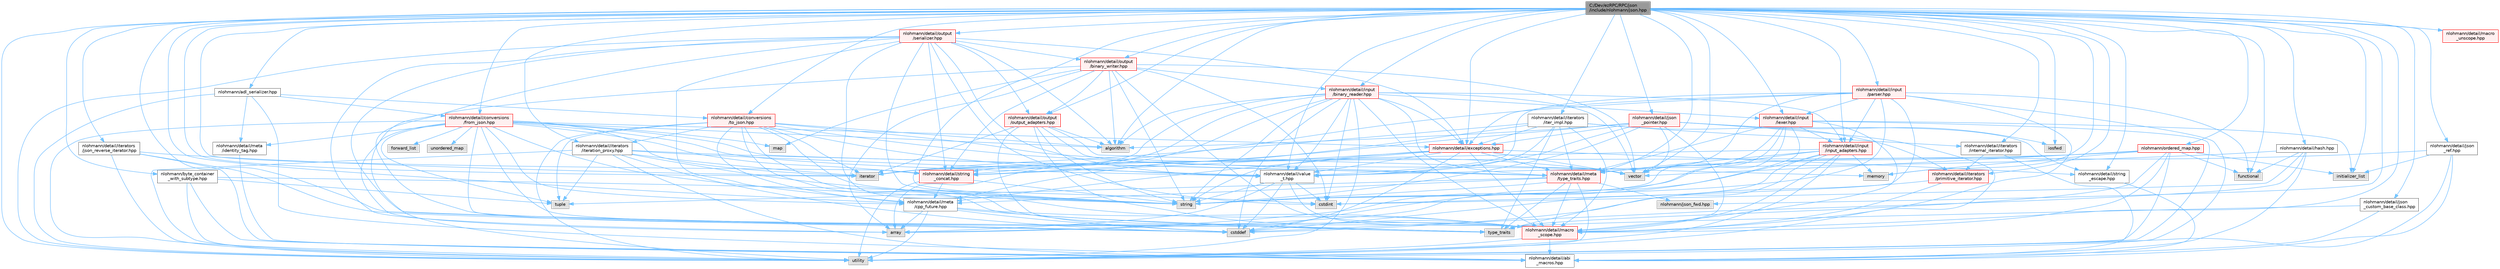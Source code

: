 digraph "C:/Dev/ezRPC/RPC/json/include/nlohmann/json.hpp"
{
 // LATEX_PDF_SIZE
  bgcolor="transparent";
  edge [fontname=Helvetica,fontsize=10,labelfontname=Helvetica,labelfontsize=10];
  node [fontname=Helvetica,fontsize=10,shape=box,height=0.2,width=0.4];
  Node1 [id="Node000001",label="C:/Dev/ezRPC/RPC/json\l/include/nlohmann/json.hpp",height=0.2,width=0.4,color="gray40", fillcolor="grey60", style="filled", fontcolor="black",tooltip=" "];
  Node1 -> Node2 [id="edge1_Node000001_Node000002",color="steelblue1",style="solid",tooltip=" "];
  Node2 [id="Node000002",label="algorithm",height=0.2,width=0.4,color="grey60", fillcolor="#E0E0E0", style="filled",tooltip=" "];
  Node1 -> Node3 [id="edge2_Node000001_Node000003",color="steelblue1",style="solid",tooltip=" "];
  Node3 [id="Node000003",label="cstddef",height=0.2,width=0.4,color="grey60", fillcolor="#E0E0E0", style="filled",tooltip=" "];
  Node1 -> Node4 [id="edge3_Node000001_Node000004",color="steelblue1",style="solid",tooltip=" "];
  Node4 [id="Node000004",label="functional",height=0.2,width=0.4,color="grey60", fillcolor="#E0E0E0", style="filled",tooltip=" "];
  Node1 -> Node5 [id="edge4_Node000001_Node000005",color="steelblue1",style="solid",tooltip=" "];
  Node5 [id="Node000005",label="initializer_list",height=0.2,width=0.4,color="grey60", fillcolor="#E0E0E0", style="filled",tooltip=" "];
  Node1 -> Node6 [id="edge5_Node000001_Node000006",color="steelblue1",style="solid",tooltip=" "];
  Node6 [id="Node000006",label="iosfwd",height=0.2,width=0.4,color="grey60", fillcolor="#E0E0E0", style="filled",tooltip=" "];
  Node1 -> Node7 [id="edge6_Node000001_Node000007",color="steelblue1",style="solid",tooltip=" "];
  Node7 [id="Node000007",label="iterator",height=0.2,width=0.4,color="grey60", fillcolor="#E0E0E0", style="filled",tooltip=" "];
  Node1 -> Node8 [id="edge7_Node000001_Node000008",color="steelblue1",style="solid",tooltip=" "];
  Node8 [id="Node000008",label="memory",height=0.2,width=0.4,color="grey60", fillcolor="#E0E0E0", style="filled",tooltip=" "];
  Node1 -> Node9 [id="edge8_Node000001_Node000009",color="steelblue1",style="solid",tooltip=" "];
  Node9 [id="Node000009",label="string",height=0.2,width=0.4,color="grey60", fillcolor="#E0E0E0", style="filled",tooltip=" "];
  Node1 -> Node10 [id="edge9_Node000001_Node000010",color="steelblue1",style="solid",tooltip=" "];
  Node10 [id="Node000010",label="utility",height=0.2,width=0.4,color="grey60", fillcolor="#E0E0E0", style="filled",tooltip=" "];
  Node1 -> Node11 [id="edge10_Node000001_Node000011",color="steelblue1",style="solid",tooltip=" "];
  Node11 [id="Node000011",label="vector",height=0.2,width=0.4,color="grey60", fillcolor="#E0E0E0", style="filled",tooltip=" "];
  Node1 -> Node12 [id="edge11_Node000001_Node000012",color="steelblue1",style="solid",tooltip=" "];
  Node12 [id="Node000012",label="nlohmann/adl_serializer.hpp",height=0.2,width=0.4,color="grey40", fillcolor="white", style="filled",URL="$adl__serializer_8hpp.html",tooltip=" "];
  Node12 -> Node10 [id="edge12_Node000012_Node000010",color="steelblue1",style="solid",tooltip=" "];
  Node12 -> Node13 [id="edge13_Node000012_Node000013",color="steelblue1",style="solid",tooltip=" "];
  Node13 [id="Node000013",label="nlohmann/detail/abi\l_macros.hpp",height=0.2,width=0.4,color="grey40", fillcolor="white", style="filled",URL="$abi__macros_8hpp.html",tooltip=" "];
  Node12 -> Node14 [id="edge14_Node000012_Node000014",color="steelblue1",style="solid",tooltip=" "];
  Node14 [id="Node000014",label="nlohmann/detail/conversions\l/from_json.hpp",height=0.2,width=0.4,color="red", fillcolor="#FFF0F0", style="filled",URL="$from__json_8hpp.html",tooltip=" "];
  Node14 -> Node2 [id="edge15_Node000014_Node000002",color="steelblue1",style="solid",tooltip=" "];
  Node14 -> Node15 [id="edge16_Node000014_Node000015",color="steelblue1",style="solid",tooltip=" "];
  Node15 [id="Node000015",label="array",height=0.2,width=0.4,color="grey60", fillcolor="#E0E0E0", style="filled",tooltip=" "];
  Node14 -> Node16 [id="edge17_Node000014_Node000016",color="steelblue1",style="solid",tooltip=" "];
  Node16 [id="Node000016",label="forward_list",height=0.2,width=0.4,color="grey60", fillcolor="#E0E0E0", style="filled",tooltip=" "];
  Node14 -> Node7 [id="edge18_Node000014_Node000007",color="steelblue1",style="solid",tooltip=" "];
  Node14 -> Node17 [id="edge19_Node000014_Node000017",color="steelblue1",style="solid",tooltip=" "];
  Node17 [id="Node000017",label="map",height=0.2,width=0.4,color="grey60", fillcolor="#E0E0E0", style="filled",tooltip=" "];
  Node14 -> Node9 [id="edge20_Node000014_Node000009",color="steelblue1",style="solid",tooltip=" "];
  Node14 -> Node18 [id="edge21_Node000014_Node000018",color="steelblue1",style="solid",tooltip=" "];
  Node18 [id="Node000018",label="tuple",height=0.2,width=0.4,color="grey60", fillcolor="#E0E0E0", style="filled",tooltip=" "];
  Node14 -> Node19 [id="edge22_Node000014_Node000019",color="steelblue1",style="solid",tooltip=" "];
  Node19 [id="Node000019",label="type_traits",height=0.2,width=0.4,color="grey60", fillcolor="#E0E0E0", style="filled",tooltip=" "];
  Node14 -> Node20 [id="edge23_Node000014_Node000020",color="steelblue1",style="solid",tooltip=" "];
  Node20 [id="Node000020",label="unordered_map",height=0.2,width=0.4,color="grey60", fillcolor="#E0E0E0", style="filled",tooltip=" "];
  Node14 -> Node10 [id="edge24_Node000014_Node000010",color="steelblue1",style="solid",tooltip=" "];
  Node14 -> Node22 [id="edge25_Node000014_Node000022",color="steelblue1",style="solid",tooltip=" "];
  Node22 [id="Node000022",label="nlohmann/detail/exceptions.hpp",height=0.2,width=0.4,color="red", fillcolor="#FFF0F0", style="filled",URL="$exceptions_8hpp.html",tooltip=" "];
  Node22 -> Node3 [id="edge26_Node000022_Node000003",color="steelblue1",style="solid",tooltip=" "];
  Node22 -> Node9 [id="edge27_Node000022_Node000009",color="steelblue1",style="solid",tooltip=" "];
  Node22 -> Node11 [id="edge28_Node000022_Node000011",color="steelblue1",style="solid",tooltip=" "];
  Node22 -> Node25 [id="edge29_Node000022_Node000025",color="steelblue1",style="solid",tooltip=" "];
  Node25 [id="Node000025",label="nlohmann/detail/value\l_t.hpp",height=0.2,width=0.4,color="grey40", fillcolor="white", style="filled",URL="$value__t_8hpp.html",tooltip=" "];
  Node25 -> Node15 [id="edge30_Node000025_Node000015",color="steelblue1",style="solid",tooltip=" "];
  Node25 -> Node3 [id="edge31_Node000025_Node000003",color="steelblue1",style="solid",tooltip=" "];
  Node25 -> Node26 [id="edge32_Node000025_Node000026",color="steelblue1",style="solid",tooltip=" "];
  Node26 [id="Node000026",label="cstdint",height=0.2,width=0.4,color="grey60", fillcolor="#E0E0E0", style="filled",tooltip=" "];
  Node25 -> Node9 [id="edge33_Node000025_Node000009",color="steelblue1",style="solid",tooltip=" "];
  Node25 -> Node27 [id="edge34_Node000025_Node000027",color="steelblue1",style="solid",tooltip=" "];
  Node27 [id="Node000027",label="nlohmann/detail/macro\l_scope.hpp",height=0.2,width=0.4,color="red", fillcolor="#FFF0F0", style="filled",URL="$macro__scope_8hpp.html",tooltip=" "];
  Node27 -> Node10 [id="edge35_Node000027_Node000010",color="steelblue1",style="solid",tooltip=" "];
  Node27 -> Node13 [id="edge36_Node000027_Node000013",color="steelblue1",style="solid",tooltip=" "];
  Node22 -> Node33 [id="edge37_Node000022_Node000033",color="steelblue1",style="solid",tooltip=" "];
  Node33 [id="Node000033",label="nlohmann/detail/string\l_escape.hpp",height=0.2,width=0.4,color="grey40", fillcolor="white", style="filled",URL="$string__escape_8hpp.html",tooltip=" "];
  Node33 -> Node13 [id="edge38_Node000033_Node000013",color="steelblue1",style="solid",tooltip=" "];
  Node22 -> Node27 [id="edge39_Node000022_Node000027",color="steelblue1",style="solid",tooltip=" "];
  Node22 -> Node35 [id="edge40_Node000022_Node000035",color="steelblue1",style="solid",tooltip=" "];
  Node35 [id="Node000035",label="nlohmann/detail/meta\l/cpp_future.hpp",height=0.2,width=0.4,color="grey40", fillcolor="white", style="filled",URL="$cpp__future_8hpp.html",tooltip=" "];
  Node35 -> Node15 [id="edge41_Node000035_Node000015",color="steelblue1",style="solid",tooltip=" "];
  Node35 -> Node3 [id="edge42_Node000035_Node000003",color="steelblue1",style="solid",tooltip=" "];
  Node35 -> Node19 [id="edge43_Node000035_Node000019",color="steelblue1",style="solid",tooltip=" "];
  Node35 -> Node10 [id="edge44_Node000035_Node000010",color="steelblue1",style="solid",tooltip=" "];
  Node35 -> Node27 [id="edge45_Node000035_Node000027",color="steelblue1",style="solid",tooltip=" "];
  Node22 -> Node36 [id="edge46_Node000022_Node000036",color="steelblue1",style="solid",tooltip=" "];
  Node36 [id="Node000036",label="nlohmann/detail/meta\l/type_traits.hpp",height=0.2,width=0.4,color="red", fillcolor="#FFF0F0", style="filled",URL="$type__traits_8hpp.html",tooltip=" "];
  Node36 -> Node19 [id="edge47_Node000036_Node000019",color="steelblue1",style="solid",tooltip=" "];
  Node36 -> Node10 [id="edge48_Node000036_Node000010",color="steelblue1",style="solid",tooltip=" "];
  Node36 -> Node18 [id="edge49_Node000036_Node000018",color="steelblue1",style="solid",tooltip=" "];
  Node36 -> Node9 [id="edge50_Node000036_Node000009",color="steelblue1",style="solid",tooltip=" "];
  Node36 -> Node27 [id="edge51_Node000036_Node000027",color="steelblue1",style="solid",tooltip=" "];
  Node36 -> Node35 [id="edge52_Node000036_Node000035",color="steelblue1",style="solid",tooltip=" "];
  Node36 -> Node41 [id="edge53_Node000036_Node000041",color="steelblue1",style="solid",tooltip=" "];
  Node41 [id="Node000041",label="nlohmann/json_fwd.hpp",height=0.2,width=0.4,color="grey60", fillcolor="#E0E0E0", style="filled",tooltip=" "];
  Node22 -> Node42 [id="edge54_Node000022_Node000042",color="steelblue1",style="solid",tooltip=" "];
  Node42 [id="Node000042",label="nlohmann/detail/string\l_concat.hpp",height=0.2,width=0.4,color="red", fillcolor="#FFF0F0", style="filled",URL="$string__concat_8hpp.html",tooltip=" "];
  Node42 -> Node9 [id="edge55_Node000042_Node000009",color="steelblue1",style="solid",tooltip=" "];
  Node42 -> Node10 [id="edge56_Node000042_Node000010",color="steelblue1",style="solid",tooltip=" "];
  Node42 -> Node35 [id="edge57_Node000042_Node000035",color="steelblue1",style="solid",tooltip=" "];
  Node14 -> Node27 [id="edge58_Node000014_Node000027",color="steelblue1",style="solid",tooltip=" "];
  Node14 -> Node35 [id="edge59_Node000014_Node000035",color="steelblue1",style="solid",tooltip=" "];
  Node14 -> Node44 [id="edge60_Node000014_Node000044",color="steelblue1",style="solid",tooltip=" "];
  Node44 [id="Node000044",label="nlohmann/detail/meta\l/identity_tag.hpp",height=0.2,width=0.4,color="grey40", fillcolor="white", style="filled",URL="$identity__tag_8hpp.html",tooltip=" "];
  Node44 -> Node13 [id="edge61_Node000044_Node000013",color="steelblue1",style="solid",tooltip=" "];
  Node14 -> Node36 [id="edge62_Node000014_Node000036",color="steelblue1",style="solid",tooltip=" "];
  Node14 -> Node42 [id="edge63_Node000014_Node000042",color="steelblue1",style="solid",tooltip=" "];
  Node14 -> Node25 [id="edge64_Node000014_Node000025",color="steelblue1",style="solid",tooltip=" "];
  Node12 -> Node46 [id="edge65_Node000012_Node000046",color="steelblue1",style="solid",tooltip=" "];
  Node46 [id="Node000046",label="nlohmann/detail/conversions\l/to_json.hpp",height=0.2,width=0.4,color="red", fillcolor="#FFF0F0", style="filled",URL="$to__json_8hpp.html",tooltip=" "];
  Node46 -> Node2 [id="edge66_Node000046_Node000002",color="steelblue1",style="solid",tooltip=" "];
  Node46 -> Node7 [id="edge67_Node000046_Node000007",color="steelblue1",style="solid",tooltip=" "];
  Node46 -> Node9 [id="edge68_Node000046_Node000009",color="steelblue1",style="solid",tooltip=" "];
  Node46 -> Node18 [id="edge69_Node000046_Node000018",color="steelblue1",style="solid",tooltip=" "];
  Node46 -> Node19 [id="edge70_Node000046_Node000019",color="steelblue1",style="solid",tooltip=" "];
  Node46 -> Node10 [id="edge71_Node000046_Node000010",color="steelblue1",style="solid",tooltip=" "];
  Node46 -> Node11 [id="edge72_Node000046_Node000011",color="steelblue1",style="solid",tooltip=" "];
  Node46 -> Node47 [id="edge73_Node000046_Node000047",color="steelblue1",style="solid",tooltip=" "];
  Node47 [id="Node000047",label="nlohmann/detail/iterators\l/iteration_proxy.hpp",height=0.2,width=0.4,color="grey40", fillcolor="white", style="filled",URL="$iteration__proxy_8hpp.html",tooltip=" "];
  Node47 -> Node3 [id="edge74_Node000047_Node000003",color="steelblue1",style="solid",tooltip=" "];
  Node47 -> Node7 [id="edge75_Node000047_Node000007",color="steelblue1",style="solid",tooltip=" "];
  Node47 -> Node9 [id="edge76_Node000047_Node000009",color="steelblue1",style="solid",tooltip=" "];
  Node47 -> Node18 [id="edge77_Node000047_Node000018",color="steelblue1",style="solid",tooltip=" "];
  Node47 -> Node10 [id="edge78_Node000047_Node000010",color="steelblue1",style="solid",tooltip=" "];
  Node47 -> Node13 [id="edge79_Node000047_Node000013",color="steelblue1",style="solid",tooltip=" "];
  Node47 -> Node36 [id="edge80_Node000047_Node000036",color="steelblue1",style="solid",tooltip=" "];
  Node47 -> Node25 [id="edge81_Node000047_Node000025",color="steelblue1",style="solid",tooltip=" "];
  Node46 -> Node27 [id="edge82_Node000046_Node000027",color="steelblue1",style="solid",tooltip=" "];
  Node46 -> Node35 [id="edge83_Node000046_Node000035",color="steelblue1",style="solid",tooltip=" "];
  Node46 -> Node36 [id="edge84_Node000046_Node000036",color="steelblue1",style="solid",tooltip=" "];
  Node46 -> Node25 [id="edge85_Node000046_Node000025",color="steelblue1",style="solid",tooltip=" "];
  Node12 -> Node44 [id="edge86_Node000012_Node000044",color="steelblue1",style="solid",tooltip=" "];
  Node1 -> Node48 [id="edge87_Node000001_Node000048",color="steelblue1",style="solid",tooltip=" "];
  Node48 [id="Node000048",label="nlohmann/byte_container\l_with_subtype.hpp",height=0.2,width=0.4,color="grey40", fillcolor="white", style="filled",URL="$byte__container__with__subtype_8hpp.html",tooltip=" "];
  Node48 -> Node26 [id="edge88_Node000048_Node000026",color="steelblue1",style="solid",tooltip=" "];
  Node48 -> Node18 [id="edge89_Node000048_Node000018",color="steelblue1",style="solid",tooltip=" "];
  Node48 -> Node10 [id="edge90_Node000048_Node000010",color="steelblue1",style="solid",tooltip=" "];
  Node48 -> Node13 [id="edge91_Node000048_Node000013",color="steelblue1",style="solid",tooltip=" "];
  Node1 -> Node14 [id="edge92_Node000001_Node000014",color="steelblue1",style="solid",tooltip=" "];
  Node1 -> Node46 [id="edge93_Node000001_Node000046",color="steelblue1",style="solid",tooltip=" "];
  Node1 -> Node22 [id="edge94_Node000001_Node000022",color="steelblue1",style="solid",tooltip=" "];
  Node1 -> Node49 [id="edge95_Node000001_Node000049",color="steelblue1",style="solid",tooltip=" "];
  Node49 [id="Node000049",label="nlohmann/detail/hash.hpp",height=0.2,width=0.4,color="grey40", fillcolor="white", style="filled",URL="$hash_8hpp.html",tooltip=" "];
  Node49 -> Node26 [id="edge96_Node000049_Node000026",color="steelblue1",style="solid",tooltip=" "];
  Node49 -> Node3 [id="edge97_Node000049_Node000003",color="steelblue1",style="solid",tooltip=" "];
  Node49 -> Node4 [id="edge98_Node000049_Node000004",color="steelblue1",style="solid",tooltip=" "];
  Node49 -> Node13 [id="edge99_Node000049_Node000013",color="steelblue1",style="solid",tooltip=" "];
  Node49 -> Node25 [id="edge100_Node000049_Node000025",color="steelblue1",style="solid",tooltip=" "];
  Node1 -> Node50 [id="edge101_Node000001_Node000050",color="steelblue1",style="solid",tooltip=" "];
  Node50 [id="Node000050",label="nlohmann/detail/input\l/binary_reader.hpp",height=0.2,width=0.4,color="red", fillcolor="#FFF0F0", style="filled",URL="$binary__reader_8hpp.html",tooltip=" "];
  Node50 -> Node2 [id="edge102_Node000050_Node000002",color="steelblue1",style="solid",tooltip=" "];
  Node50 -> Node15 [id="edge103_Node000050_Node000015",color="steelblue1",style="solid",tooltip=" "];
  Node50 -> Node3 [id="edge104_Node000050_Node000003",color="steelblue1",style="solid",tooltip=" "];
  Node50 -> Node26 [id="edge105_Node000050_Node000026",color="steelblue1",style="solid",tooltip=" "];
  Node50 -> Node7 [id="edge106_Node000050_Node000007",color="steelblue1",style="solid",tooltip=" "];
  Node50 -> Node9 [id="edge107_Node000050_Node000009",color="steelblue1",style="solid",tooltip=" "];
  Node50 -> Node10 [id="edge108_Node000050_Node000010",color="steelblue1",style="solid",tooltip=" "];
  Node50 -> Node11 [id="edge109_Node000050_Node000011",color="steelblue1",style="solid",tooltip=" "];
  Node50 -> Node22 [id="edge110_Node000050_Node000022",color="steelblue1",style="solid",tooltip=" "];
  Node50 -> Node53 [id="edge111_Node000050_Node000053",color="steelblue1",style="solid",tooltip=" "];
  Node53 [id="Node000053",label="nlohmann/detail/input\l/input_adapters.hpp",height=0.2,width=0.4,color="red", fillcolor="#FFF0F0", style="filled",URL="$input__adapters_8hpp.html",tooltip=" "];
  Node53 -> Node15 [id="edge112_Node000053_Node000015",color="steelblue1",style="solid",tooltip=" "];
  Node53 -> Node3 [id="edge113_Node000053_Node000003",color="steelblue1",style="solid",tooltip=" "];
  Node53 -> Node7 [id="edge114_Node000053_Node000007",color="steelblue1",style="solid",tooltip=" "];
  Node53 -> Node8 [id="edge115_Node000053_Node000008",color="steelblue1",style="solid",tooltip=" "];
  Node53 -> Node9 [id="edge116_Node000053_Node000009",color="steelblue1",style="solid",tooltip=" "];
  Node53 -> Node19 [id="edge117_Node000053_Node000019",color="steelblue1",style="solid",tooltip=" "];
  Node53 -> Node10 [id="edge118_Node000053_Node000010",color="steelblue1",style="solid",tooltip=" "];
  Node53 -> Node27 [id="edge119_Node000053_Node000027",color="steelblue1",style="solid",tooltip=" "];
  Node53 -> Node36 [id="edge120_Node000053_Node000036",color="steelblue1",style="solid",tooltip=" "];
  Node50 -> Node57 [id="edge121_Node000050_Node000057",color="steelblue1",style="solid",tooltip=" "];
  Node57 [id="Node000057",label="nlohmann/detail/input\l/lexer.hpp",height=0.2,width=0.4,color="red", fillcolor="#FFF0F0", style="filled",URL="$lexer_8hpp.html",tooltip=" "];
  Node57 -> Node15 [id="edge122_Node000057_Node000015",color="steelblue1",style="solid",tooltip=" "];
  Node57 -> Node3 [id="edge123_Node000057_Node000003",color="steelblue1",style="solid",tooltip=" "];
  Node57 -> Node5 [id="edge124_Node000057_Node000005",color="steelblue1",style="solid",tooltip=" "];
  Node57 -> Node9 [id="edge125_Node000057_Node000009",color="steelblue1",style="solid",tooltip=" "];
  Node57 -> Node10 [id="edge126_Node000057_Node000010",color="steelblue1",style="solid",tooltip=" "];
  Node57 -> Node11 [id="edge127_Node000057_Node000011",color="steelblue1",style="solid",tooltip=" "];
  Node57 -> Node53 [id="edge128_Node000057_Node000053",color="steelblue1",style="solid",tooltip=" "];
  Node57 -> Node27 [id="edge129_Node000057_Node000027",color="steelblue1",style="solid",tooltip=" "];
  Node57 -> Node36 [id="edge130_Node000057_Node000036",color="steelblue1",style="solid",tooltip=" "];
  Node50 -> Node27 [id="edge131_Node000050_Node000027",color="steelblue1",style="solid",tooltip=" "];
  Node50 -> Node36 [id="edge132_Node000050_Node000036",color="steelblue1",style="solid",tooltip=" "];
  Node50 -> Node42 [id="edge133_Node000050_Node000042",color="steelblue1",style="solid",tooltip=" "];
  Node50 -> Node25 [id="edge134_Node000050_Node000025",color="steelblue1",style="solid",tooltip=" "];
  Node1 -> Node53 [id="edge135_Node000001_Node000053",color="steelblue1",style="solid",tooltip=" "];
  Node1 -> Node57 [id="edge136_Node000001_Node000057",color="steelblue1",style="solid",tooltip=" "];
  Node1 -> Node60 [id="edge137_Node000001_Node000060",color="steelblue1",style="solid",tooltip=" "];
  Node60 [id="Node000060",label="nlohmann/detail/input\l/parser.hpp",height=0.2,width=0.4,color="red", fillcolor="#FFF0F0", style="filled",URL="$parser_8hpp.html",tooltip=" "];
  Node60 -> Node26 [id="edge138_Node000060_Node000026",color="steelblue1",style="solid",tooltip=" "];
  Node60 -> Node4 [id="edge139_Node000060_Node000004",color="steelblue1",style="solid",tooltip=" "];
  Node60 -> Node9 [id="edge140_Node000060_Node000009",color="steelblue1",style="solid",tooltip=" "];
  Node60 -> Node10 [id="edge141_Node000060_Node000010",color="steelblue1",style="solid",tooltip=" "];
  Node60 -> Node11 [id="edge142_Node000060_Node000011",color="steelblue1",style="solid",tooltip=" "];
  Node60 -> Node22 [id="edge143_Node000060_Node000022",color="steelblue1",style="solid",tooltip=" "];
  Node60 -> Node53 [id="edge144_Node000060_Node000053",color="steelblue1",style="solid",tooltip=" "];
  Node60 -> Node57 [id="edge145_Node000060_Node000057",color="steelblue1",style="solid",tooltip=" "];
  Node60 -> Node27 [id="edge146_Node000060_Node000027",color="steelblue1",style="solid",tooltip=" "];
  Node60 -> Node42 [id="edge147_Node000060_Node000042",color="steelblue1",style="solid",tooltip=" "];
  Node60 -> Node25 [id="edge148_Node000060_Node000025",color="steelblue1",style="solid",tooltip=" "];
  Node1 -> Node61 [id="edge149_Node000001_Node000061",color="steelblue1",style="solid",tooltip=" "];
  Node61 [id="Node000061",label="nlohmann/detail/iterators\l/internal_iterator.hpp",height=0.2,width=0.4,color="grey40", fillcolor="white", style="filled",URL="$internal__iterator_8hpp.html",tooltip=" "];
  Node61 -> Node13 [id="edge150_Node000061_Node000013",color="steelblue1",style="solid",tooltip=" "];
  Node61 -> Node62 [id="edge151_Node000061_Node000062",color="steelblue1",style="solid",tooltip=" "];
  Node62 [id="Node000062",label="nlohmann/detail/iterators\l/primitive_iterator.hpp",height=0.2,width=0.4,color="red", fillcolor="#FFF0F0", style="filled",URL="$primitive__iterator_8hpp.html",tooltip=" "];
  Node62 -> Node3 [id="edge152_Node000062_Node000003",color="steelblue1",style="solid",tooltip=" "];
  Node62 -> Node27 [id="edge153_Node000062_Node000027",color="steelblue1",style="solid",tooltip=" "];
  Node1 -> Node63 [id="edge154_Node000001_Node000063",color="steelblue1",style="solid",tooltip=" "];
  Node63 [id="Node000063",label="nlohmann/detail/iterators\l/iter_impl.hpp",height=0.2,width=0.4,color="grey40", fillcolor="white", style="filled",URL="$iter__impl_8hpp.html",tooltip=" "];
  Node63 -> Node7 [id="edge155_Node000063_Node000007",color="steelblue1",style="solid",tooltip=" "];
  Node63 -> Node19 [id="edge156_Node000063_Node000019",color="steelblue1",style="solid",tooltip=" "];
  Node63 -> Node22 [id="edge157_Node000063_Node000022",color="steelblue1",style="solid",tooltip=" "];
  Node63 -> Node61 [id="edge158_Node000063_Node000061",color="steelblue1",style="solid",tooltip=" "];
  Node63 -> Node62 [id="edge159_Node000063_Node000062",color="steelblue1",style="solid",tooltip=" "];
  Node63 -> Node27 [id="edge160_Node000063_Node000027",color="steelblue1",style="solid",tooltip=" "];
  Node63 -> Node35 [id="edge161_Node000063_Node000035",color="steelblue1",style="solid",tooltip=" "];
  Node63 -> Node36 [id="edge162_Node000063_Node000036",color="steelblue1",style="solid",tooltip=" "];
  Node63 -> Node25 [id="edge163_Node000063_Node000025",color="steelblue1",style="solid",tooltip=" "];
  Node1 -> Node47 [id="edge164_Node000001_Node000047",color="steelblue1",style="solid",tooltip=" "];
  Node1 -> Node64 [id="edge165_Node000001_Node000064",color="steelblue1",style="solid",tooltip=" "];
  Node64 [id="Node000064",label="nlohmann/detail/iterators\l/json_reverse_iterator.hpp",height=0.2,width=0.4,color="grey40", fillcolor="white", style="filled",URL="$json__reverse__iterator_8hpp.html",tooltip=" "];
  Node64 -> Node3 [id="edge166_Node000064_Node000003",color="steelblue1",style="solid",tooltip=" "];
  Node64 -> Node7 [id="edge167_Node000064_Node000007",color="steelblue1",style="solid",tooltip=" "];
  Node64 -> Node10 [id="edge168_Node000064_Node000010",color="steelblue1",style="solid",tooltip=" "];
  Node64 -> Node13 [id="edge169_Node000064_Node000013",color="steelblue1",style="solid",tooltip=" "];
  Node1 -> Node62 [id="edge170_Node000001_Node000062",color="steelblue1",style="solid",tooltip=" "];
  Node1 -> Node65 [id="edge171_Node000001_Node000065",color="steelblue1",style="solid",tooltip=" "];
  Node65 [id="Node000065",label="nlohmann/detail/json\l_custom_base_class.hpp",height=0.2,width=0.4,color="grey40", fillcolor="white", style="filled",URL="$json__custom__base__class_8hpp.html",tooltip=" "];
  Node65 -> Node19 [id="edge172_Node000065_Node000019",color="steelblue1",style="solid",tooltip=" "];
  Node65 -> Node13 [id="edge173_Node000065_Node000013",color="steelblue1",style="solid",tooltip=" "];
  Node1 -> Node66 [id="edge174_Node000001_Node000066",color="steelblue1",style="solid",tooltip=" "];
  Node66 [id="Node000066",label="nlohmann/detail/json\l_pointer.hpp",height=0.2,width=0.4,color="red", fillcolor="#FFF0F0", style="filled",URL="$json__pointer_8hpp.html",tooltip=" "];
  Node66 -> Node2 [id="edge175_Node000066_Node000002",color="steelblue1",style="solid",tooltip=" "];
  Node66 -> Node6 [id="edge176_Node000066_Node000006",color="steelblue1",style="solid",tooltip=" "];
  Node66 -> Node9 [id="edge177_Node000066_Node000009",color="steelblue1",style="solid",tooltip=" "];
  Node66 -> Node10 [id="edge178_Node000066_Node000010",color="steelblue1",style="solid",tooltip=" "];
  Node66 -> Node11 [id="edge179_Node000066_Node000011",color="steelblue1",style="solid",tooltip=" "];
  Node66 -> Node22 [id="edge180_Node000066_Node000022",color="steelblue1",style="solid",tooltip=" "];
  Node66 -> Node27 [id="edge181_Node000066_Node000027",color="steelblue1",style="solid",tooltip=" "];
  Node66 -> Node42 [id="edge182_Node000066_Node000042",color="steelblue1",style="solid",tooltip=" "];
  Node66 -> Node33 [id="edge183_Node000066_Node000033",color="steelblue1",style="solid",tooltip=" "];
  Node66 -> Node25 [id="edge184_Node000066_Node000025",color="steelblue1",style="solid",tooltip=" "];
  Node1 -> Node69 [id="edge185_Node000001_Node000069",color="steelblue1",style="solid",tooltip=" "];
  Node69 [id="Node000069",label="nlohmann/detail/json\l_ref.hpp",height=0.2,width=0.4,color="grey40", fillcolor="white", style="filled",URL="$json__ref_8hpp.html",tooltip=" "];
  Node69 -> Node5 [id="edge186_Node000069_Node000005",color="steelblue1",style="solid",tooltip=" "];
  Node69 -> Node10 [id="edge187_Node000069_Node000010",color="steelblue1",style="solid",tooltip=" "];
  Node69 -> Node13 [id="edge188_Node000069_Node000013",color="steelblue1",style="solid",tooltip=" "];
  Node69 -> Node36 [id="edge189_Node000069_Node000036",color="steelblue1",style="solid",tooltip=" "];
  Node1 -> Node27 [id="edge190_Node000001_Node000027",color="steelblue1",style="solid",tooltip=" "];
  Node1 -> Node42 [id="edge191_Node000001_Node000042",color="steelblue1",style="solid",tooltip=" "];
  Node1 -> Node33 [id="edge192_Node000001_Node000033",color="steelblue1",style="solid",tooltip=" "];
  Node1 -> Node35 [id="edge193_Node000001_Node000035",color="steelblue1",style="solid",tooltip=" "];
  Node1 -> Node36 [id="edge194_Node000001_Node000036",color="steelblue1",style="solid",tooltip=" "];
  Node1 -> Node70 [id="edge195_Node000001_Node000070",color="steelblue1",style="solid",tooltip=" "];
  Node70 [id="Node000070",label="nlohmann/detail/output\l/binary_writer.hpp",height=0.2,width=0.4,color="red", fillcolor="#FFF0F0", style="filled",URL="$binary__writer_8hpp.html",tooltip=" "];
  Node70 -> Node2 [id="edge196_Node000070_Node000002",color="steelblue1",style="solid",tooltip=" "];
  Node70 -> Node15 [id="edge197_Node000070_Node000015",color="steelblue1",style="solid",tooltip=" "];
  Node70 -> Node17 [id="edge198_Node000070_Node000017",color="steelblue1",style="solid",tooltip=" "];
  Node70 -> Node26 [id="edge199_Node000070_Node000026",color="steelblue1",style="solid",tooltip=" "];
  Node70 -> Node9 [id="edge200_Node000070_Node000009",color="steelblue1",style="solid",tooltip=" "];
  Node70 -> Node10 [id="edge201_Node000070_Node000010",color="steelblue1",style="solid",tooltip=" "];
  Node70 -> Node11 [id="edge202_Node000070_Node000011",color="steelblue1",style="solid",tooltip=" "];
  Node70 -> Node50 [id="edge203_Node000070_Node000050",color="steelblue1",style="solid",tooltip=" "];
  Node70 -> Node27 [id="edge204_Node000070_Node000027",color="steelblue1",style="solid",tooltip=" "];
  Node70 -> Node71 [id="edge205_Node000070_Node000071",color="steelblue1",style="solid",tooltip=" "];
  Node71 [id="Node000071",label="nlohmann/detail/output\l/output_adapters.hpp",height=0.2,width=0.4,color="red", fillcolor="#FFF0F0", style="filled",URL="$output__adapters_8hpp.html",tooltip=" "];
  Node71 -> Node2 [id="edge206_Node000071_Node000002",color="steelblue1",style="solid",tooltip=" "];
  Node71 -> Node3 [id="edge207_Node000071_Node000003",color="steelblue1",style="solid",tooltip=" "];
  Node71 -> Node7 [id="edge208_Node000071_Node000007",color="steelblue1",style="solid",tooltip=" "];
  Node71 -> Node8 [id="edge209_Node000071_Node000008",color="steelblue1",style="solid",tooltip=" "];
  Node71 -> Node9 [id="edge210_Node000071_Node000009",color="steelblue1",style="solid",tooltip=" "];
  Node71 -> Node11 [id="edge211_Node000071_Node000011",color="steelblue1",style="solid",tooltip=" "];
  Node71 -> Node27 [id="edge212_Node000071_Node000027",color="steelblue1",style="solid",tooltip=" "];
  Node70 -> Node42 [id="edge213_Node000070_Node000042",color="steelblue1",style="solid",tooltip=" "];
  Node1 -> Node71 [id="edge214_Node000001_Node000071",color="steelblue1",style="solid",tooltip=" "];
  Node1 -> Node74 [id="edge215_Node000001_Node000074",color="steelblue1",style="solid",tooltip=" "];
  Node74 [id="Node000074",label="nlohmann/detail/output\l/serializer.hpp",height=0.2,width=0.4,color="red", fillcolor="#FFF0F0", style="filled",URL="$serializer_8hpp.html",tooltip=" "];
  Node74 -> Node2 [id="edge216_Node000074_Node000002",color="steelblue1",style="solid",tooltip=" "];
  Node74 -> Node15 [id="edge217_Node000074_Node000015",color="steelblue1",style="solid",tooltip=" "];
  Node74 -> Node3 [id="edge218_Node000074_Node000003",color="steelblue1",style="solid",tooltip=" "];
  Node74 -> Node26 [id="edge219_Node000074_Node000026",color="steelblue1",style="solid",tooltip=" "];
  Node74 -> Node9 [id="edge220_Node000074_Node000009",color="steelblue1",style="solid",tooltip=" "];
  Node74 -> Node19 [id="edge221_Node000074_Node000019",color="steelblue1",style="solid",tooltip=" "];
  Node74 -> Node10 [id="edge222_Node000074_Node000010",color="steelblue1",style="solid",tooltip=" "];
  Node74 -> Node22 [id="edge223_Node000074_Node000022",color="steelblue1",style="solid",tooltip=" "];
  Node74 -> Node27 [id="edge224_Node000074_Node000027",color="steelblue1",style="solid",tooltip=" "];
  Node74 -> Node35 [id="edge225_Node000074_Node000035",color="steelblue1",style="solid",tooltip=" "];
  Node74 -> Node70 [id="edge226_Node000074_Node000070",color="steelblue1",style="solid",tooltip=" "];
  Node74 -> Node71 [id="edge227_Node000074_Node000071",color="steelblue1",style="solid",tooltip=" "];
  Node74 -> Node42 [id="edge228_Node000074_Node000042",color="steelblue1",style="solid",tooltip=" "];
  Node74 -> Node25 [id="edge229_Node000074_Node000025",color="steelblue1",style="solid",tooltip=" "];
  Node1 -> Node25 [id="edge230_Node000001_Node000025",color="steelblue1",style="solid",tooltip=" "];
  Node1 -> Node41 [id="edge231_Node000001_Node000041",color="steelblue1",style="solid",tooltip=" "];
  Node1 -> Node77 [id="edge232_Node000001_Node000077",color="steelblue1",style="solid",tooltip=" "];
  Node77 [id="Node000077",label="nlohmann/ordered_map.hpp",height=0.2,width=0.4,color="red", fillcolor="#FFF0F0", style="filled",URL="$ordered__map_8hpp.html",tooltip=" "];
  Node77 -> Node4 [id="edge233_Node000077_Node000004",color="steelblue1",style="solid",tooltip=" "];
  Node77 -> Node5 [id="edge234_Node000077_Node000005",color="steelblue1",style="solid",tooltip=" "];
  Node77 -> Node7 [id="edge235_Node000077_Node000007",color="steelblue1",style="solid",tooltip=" "];
  Node77 -> Node8 [id="edge236_Node000077_Node000008",color="steelblue1",style="solid",tooltip=" "];
  Node77 -> Node19 [id="edge237_Node000077_Node000019",color="steelblue1",style="solid",tooltip=" "];
  Node77 -> Node10 [id="edge238_Node000077_Node000010",color="steelblue1",style="solid",tooltip=" "];
  Node77 -> Node11 [id="edge239_Node000077_Node000011",color="steelblue1",style="solid",tooltip=" "];
  Node77 -> Node27 [id="edge240_Node000077_Node000027",color="steelblue1",style="solid",tooltip=" "];
  Node77 -> Node36 [id="edge241_Node000077_Node000036",color="steelblue1",style="solid",tooltip=" "];
  Node1 -> Node78 [id="edge242_Node000001_Node000078",color="steelblue1",style="solid",tooltip=" "];
  Node78 [id="Node000078",label="nlohmann/detail/macro\l_unscope.hpp",height=0.2,width=0.4,color="red", fillcolor="#FFF0F0", style="filled",URL="$macro__unscope_8hpp.html",tooltip=" "];
}
